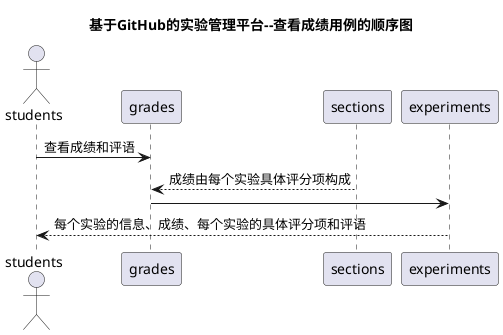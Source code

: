 @startuml
title 基于GitHub的实验管理平台--查看成绩用例的顺序图
actor students
students -> grades: 查看成绩和评语
grades <-- sections: 成绩由每个实验具体评分项构成
grades -> experiments
experiments --> students:每个实验的信息、成绩、每个实验的具体评分项和评语
@enduml